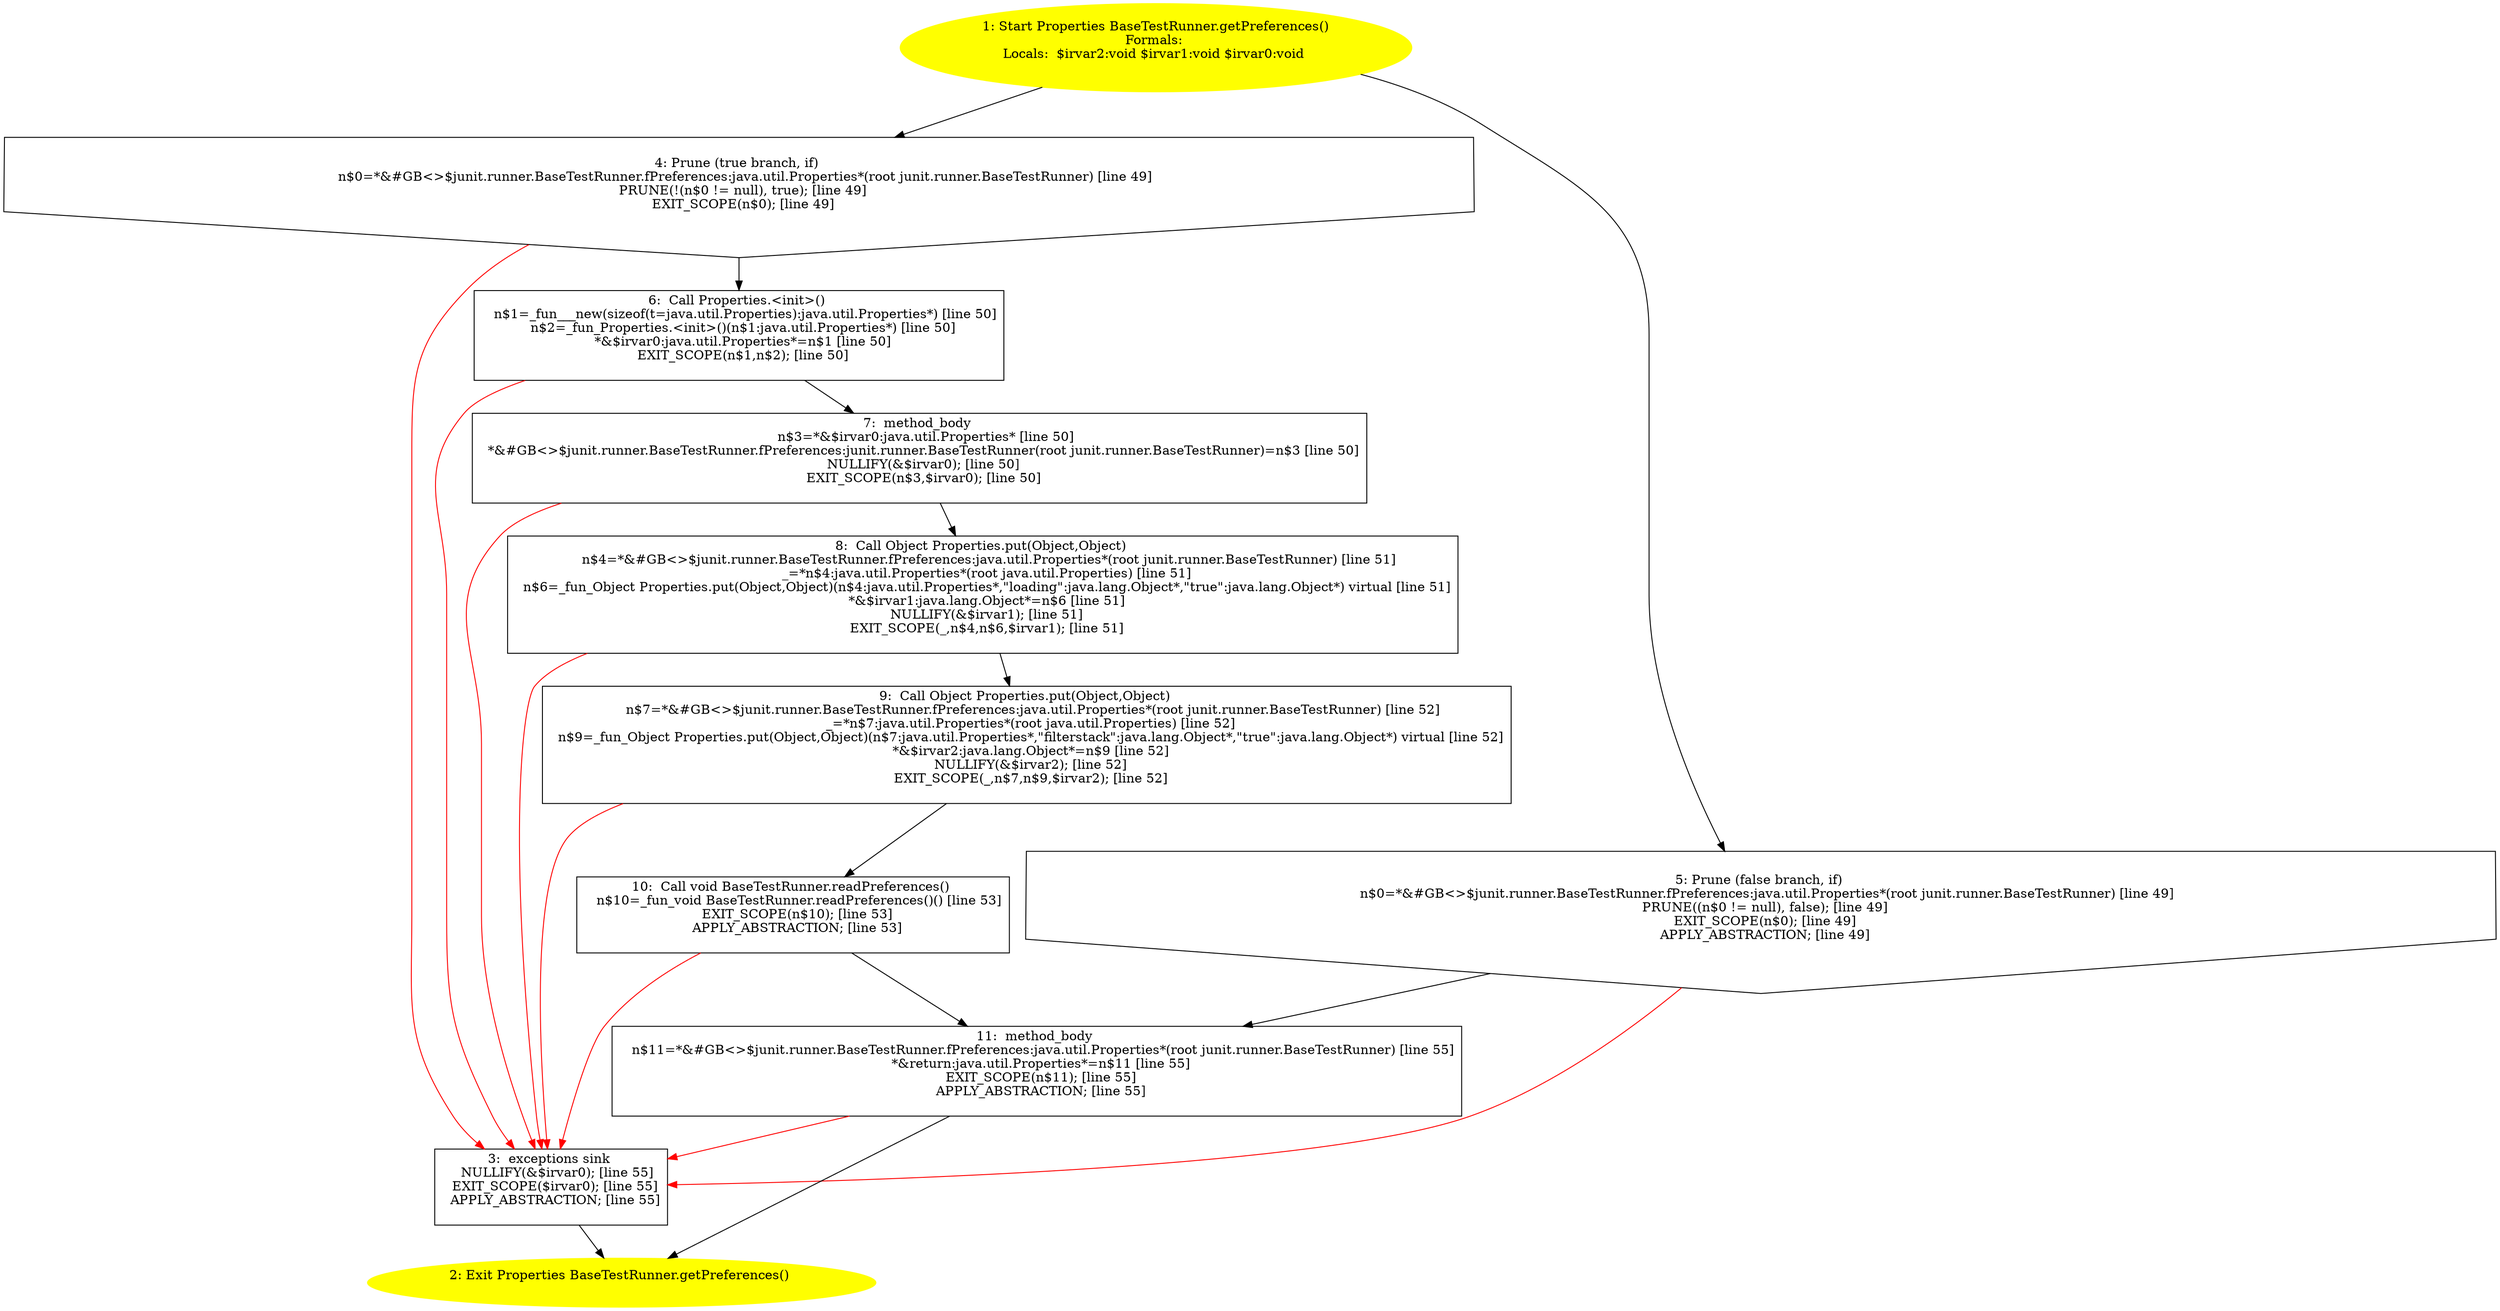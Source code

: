 /* @generated */
digraph cfg {
"junit.runner.BaseTestRunner.getPreferences():java.util.Properties.09c86c59c5fb37dbe3a446dd3cbdc3b5_1" [label="1: Start Properties BaseTestRunner.getPreferences()\nFormals: \nLocals:  $irvar2:void $irvar1:void $irvar0:void \n  " color=yellow style=filled]
	

	 "junit.runner.BaseTestRunner.getPreferences():java.util.Properties.09c86c59c5fb37dbe3a446dd3cbdc3b5_1" -> "junit.runner.BaseTestRunner.getPreferences():java.util.Properties.09c86c59c5fb37dbe3a446dd3cbdc3b5_4" ;
	 "junit.runner.BaseTestRunner.getPreferences():java.util.Properties.09c86c59c5fb37dbe3a446dd3cbdc3b5_1" -> "junit.runner.BaseTestRunner.getPreferences():java.util.Properties.09c86c59c5fb37dbe3a446dd3cbdc3b5_5" ;
"junit.runner.BaseTestRunner.getPreferences():java.util.Properties.09c86c59c5fb37dbe3a446dd3cbdc3b5_2" [label="2: Exit Properties BaseTestRunner.getPreferences() \n  " color=yellow style=filled]
	

"junit.runner.BaseTestRunner.getPreferences():java.util.Properties.09c86c59c5fb37dbe3a446dd3cbdc3b5_3" [label="3:  exceptions sink \n   NULLIFY(&$irvar0); [line 55]\n  EXIT_SCOPE($irvar0); [line 55]\n  APPLY_ABSTRACTION; [line 55]\n " shape="box"]
	

	 "junit.runner.BaseTestRunner.getPreferences():java.util.Properties.09c86c59c5fb37dbe3a446dd3cbdc3b5_3" -> "junit.runner.BaseTestRunner.getPreferences():java.util.Properties.09c86c59c5fb37dbe3a446dd3cbdc3b5_2" ;
"junit.runner.BaseTestRunner.getPreferences():java.util.Properties.09c86c59c5fb37dbe3a446dd3cbdc3b5_4" [label="4: Prune (true branch, if) \n   n$0=*&#GB<>$junit.runner.BaseTestRunner.fPreferences:java.util.Properties*(root junit.runner.BaseTestRunner) [line 49]\n  PRUNE(!(n$0 != null), true); [line 49]\n  EXIT_SCOPE(n$0); [line 49]\n " shape="invhouse"]
	

	 "junit.runner.BaseTestRunner.getPreferences():java.util.Properties.09c86c59c5fb37dbe3a446dd3cbdc3b5_4" -> "junit.runner.BaseTestRunner.getPreferences():java.util.Properties.09c86c59c5fb37dbe3a446dd3cbdc3b5_6" ;
	 "junit.runner.BaseTestRunner.getPreferences():java.util.Properties.09c86c59c5fb37dbe3a446dd3cbdc3b5_4" -> "junit.runner.BaseTestRunner.getPreferences():java.util.Properties.09c86c59c5fb37dbe3a446dd3cbdc3b5_3" [color="red" ];
"junit.runner.BaseTestRunner.getPreferences():java.util.Properties.09c86c59c5fb37dbe3a446dd3cbdc3b5_5" [label="5: Prune (false branch, if) \n   n$0=*&#GB<>$junit.runner.BaseTestRunner.fPreferences:java.util.Properties*(root junit.runner.BaseTestRunner) [line 49]\n  PRUNE((n$0 != null), false); [line 49]\n  EXIT_SCOPE(n$0); [line 49]\n  APPLY_ABSTRACTION; [line 49]\n " shape="invhouse"]
	

	 "junit.runner.BaseTestRunner.getPreferences():java.util.Properties.09c86c59c5fb37dbe3a446dd3cbdc3b5_5" -> "junit.runner.BaseTestRunner.getPreferences():java.util.Properties.09c86c59c5fb37dbe3a446dd3cbdc3b5_11" ;
	 "junit.runner.BaseTestRunner.getPreferences():java.util.Properties.09c86c59c5fb37dbe3a446dd3cbdc3b5_5" -> "junit.runner.BaseTestRunner.getPreferences():java.util.Properties.09c86c59c5fb37dbe3a446dd3cbdc3b5_3" [color="red" ];
"junit.runner.BaseTestRunner.getPreferences():java.util.Properties.09c86c59c5fb37dbe3a446dd3cbdc3b5_6" [label="6:  Call Properties.<init>() \n   n$1=_fun___new(sizeof(t=java.util.Properties):java.util.Properties*) [line 50]\n  n$2=_fun_Properties.<init>()(n$1:java.util.Properties*) [line 50]\n  *&$irvar0:java.util.Properties*=n$1 [line 50]\n  EXIT_SCOPE(n$1,n$2); [line 50]\n " shape="box"]
	

	 "junit.runner.BaseTestRunner.getPreferences():java.util.Properties.09c86c59c5fb37dbe3a446dd3cbdc3b5_6" -> "junit.runner.BaseTestRunner.getPreferences():java.util.Properties.09c86c59c5fb37dbe3a446dd3cbdc3b5_7" ;
	 "junit.runner.BaseTestRunner.getPreferences():java.util.Properties.09c86c59c5fb37dbe3a446dd3cbdc3b5_6" -> "junit.runner.BaseTestRunner.getPreferences():java.util.Properties.09c86c59c5fb37dbe3a446dd3cbdc3b5_3" [color="red" ];
"junit.runner.BaseTestRunner.getPreferences():java.util.Properties.09c86c59c5fb37dbe3a446dd3cbdc3b5_7" [label="7:  method_body \n   n$3=*&$irvar0:java.util.Properties* [line 50]\n  *&#GB<>$junit.runner.BaseTestRunner.fPreferences:junit.runner.BaseTestRunner(root junit.runner.BaseTestRunner)=n$3 [line 50]\n  NULLIFY(&$irvar0); [line 50]\n  EXIT_SCOPE(n$3,$irvar0); [line 50]\n " shape="box"]
	

	 "junit.runner.BaseTestRunner.getPreferences():java.util.Properties.09c86c59c5fb37dbe3a446dd3cbdc3b5_7" -> "junit.runner.BaseTestRunner.getPreferences():java.util.Properties.09c86c59c5fb37dbe3a446dd3cbdc3b5_8" ;
	 "junit.runner.BaseTestRunner.getPreferences():java.util.Properties.09c86c59c5fb37dbe3a446dd3cbdc3b5_7" -> "junit.runner.BaseTestRunner.getPreferences():java.util.Properties.09c86c59c5fb37dbe3a446dd3cbdc3b5_3" [color="red" ];
"junit.runner.BaseTestRunner.getPreferences():java.util.Properties.09c86c59c5fb37dbe3a446dd3cbdc3b5_8" [label="8:  Call Object Properties.put(Object,Object) \n   n$4=*&#GB<>$junit.runner.BaseTestRunner.fPreferences:java.util.Properties*(root junit.runner.BaseTestRunner) [line 51]\n  _=*n$4:java.util.Properties*(root java.util.Properties) [line 51]\n  n$6=_fun_Object Properties.put(Object,Object)(n$4:java.util.Properties*,\"loading\":java.lang.Object*,\"true\":java.lang.Object*) virtual [line 51]\n  *&$irvar1:java.lang.Object*=n$6 [line 51]\n  NULLIFY(&$irvar1); [line 51]\n  EXIT_SCOPE(_,n$4,n$6,$irvar1); [line 51]\n " shape="box"]
	

	 "junit.runner.BaseTestRunner.getPreferences():java.util.Properties.09c86c59c5fb37dbe3a446dd3cbdc3b5_8" -> "junit.runner.BaseTestRunner.getPreferences():java.util.Properties.09c86c59c5fb37dbe3a446dd3cbdc3b5_9" ;
	 "junit.runner.BaseTestRunner.getPreferences():java.util.Properties.09c86c59c5fb37dbe3a446dd3cbdc3b5_8" -> "junit.runner.BaseTestRunner.getPreferences():java.util.Properties.09c86c59c5fb37dbe3a446dd3cbdc3b5_3" [color="red" ];
"junit.runner.BaseTestRunner.getPreferences():java.util.Properties.09c86c59c5fb37dbe3a446dd3cbdc3b5_9" [label="9:  Call Object Properties.put(Object,Object) \n   n$7=*&#GB<>$junit.runner.BaseTestRunner.fPreferences:java.util.Properties*(root junit.runner.BaseTestRunner) [line 52]\n  _=*n$7:java.util.Properties*(root java.util.Properties) [line 52]\n  n$9=_fun_Object Properties.put(Object,Object)(n$7:java.util.Properties*,\"filterstack\":java.lang.Object*,\"true\":java.lang.Object*) virtual [line 52]\n  *&$irvar2:java.lang.Object*=n$9 [line 52]\n  NULLIFY(&$irvar2); [line 52]\n  EXIT_SCOPE(_,n$7,n$9,$irvar2); [line 52]\n " shape="box"]
	

	 "junit.runner.BaseTestRunner.getPreferences():java.util.Properties.09c86c59c5fb37dbe3a446dd3cbdc3b5_9" -> "junit.runner.BaseTestRunner.getPreferences():java.util.Properties.09c86c59c5fb37dbe3a446dd3cbdc3b5_10" ;
	 "junit.runner.BaseTestRunner.getPreferences():java.util.Properties.09c86c59c5fb37dbe3a446dd3cbdc3b5_9" -> "junit.runner.BaseTestRunner.getPreferences():java.util.Properties.09c86c59c5fb37dbe3a446dd3cbdc3b5_3" [color="red" ];
"junit.runner.BaseTestRunner.getPreferences():java.util.Properties.09c86c59c5fb37dbe3a446dd3cbdc3b5_10" [label="10:  Call void BaseTestRunner.readPreferences() \n   n$10=_fun_void BaseTestRunner.readPreferences()() [line 53]\n  EXIT_SCOPE(n$10); [line 53]\n  APPLY_ABSTRACTION; [line 53]\n " shape="box"]
	

	 "junit.runner.BaseTestRunner.getPreferences():java.util.Properties.09c86c59c5fb37dbe3a446dd3cbdc3b5_10" -> "junit.runner.BaseTestRunner.getPreferences():java.util.Properties.09c86c59c5fb37dbe3a446dd3cbdc3b5_11" ;
	 "junit.runner.BaseTestRunner.getPreferences():java.util.Properties.09c86c59c5fb37dbe3a446dd3cbdc3b5_10" -> "junit.runner.BaseTestRunner.getPreferences():java.util.Properties.09c86c59c5fb37dbe3a446dd3cbdc3b5_3" [color="red" ];
"junit.runner.BaseTestRunner.getPreferences():java.util.Properties.09c86c59c5fb37dbe3a446dd3cbdc3b5_11" [label="11:  method_body \n   n$11=*&#GB<>$junit.runner.BaseTestRunner.fPreferences:java.util.Properties*(root junit.runner.BaseTestRunner) [line 55]\n  *&return:java.util.Properties*=n$11 [line 55]\n  EXIT_SCOPE(n$11); [line 55]\n  APPLY_ABSTRACTION; [line 55]\n " shape="box"]
	

	 "junit.runner.BaseTestRunner.getPreferences():java.util.Properties.09c86c59c5fb37dbe3a446dd3cbdc3b5_11" -> "junit.runner.BaseTestRunner.getPreferences():java.util.Properties.09c86c59c5fb37dbe3a446dd3cbdc3b5_2" ;
	 "junit.runner.BaseTestRunner.getPreferences():java.util.Properties.09c86c59c5fb37dbe3a446dd3cbdc3b5_11" -> "junit.runner.BaseTestRunner.getPreferences():java.util.Properties.09c86c59c5fb37dbe3a446dd3cbdc3b5_3" [color="red" ];
}
